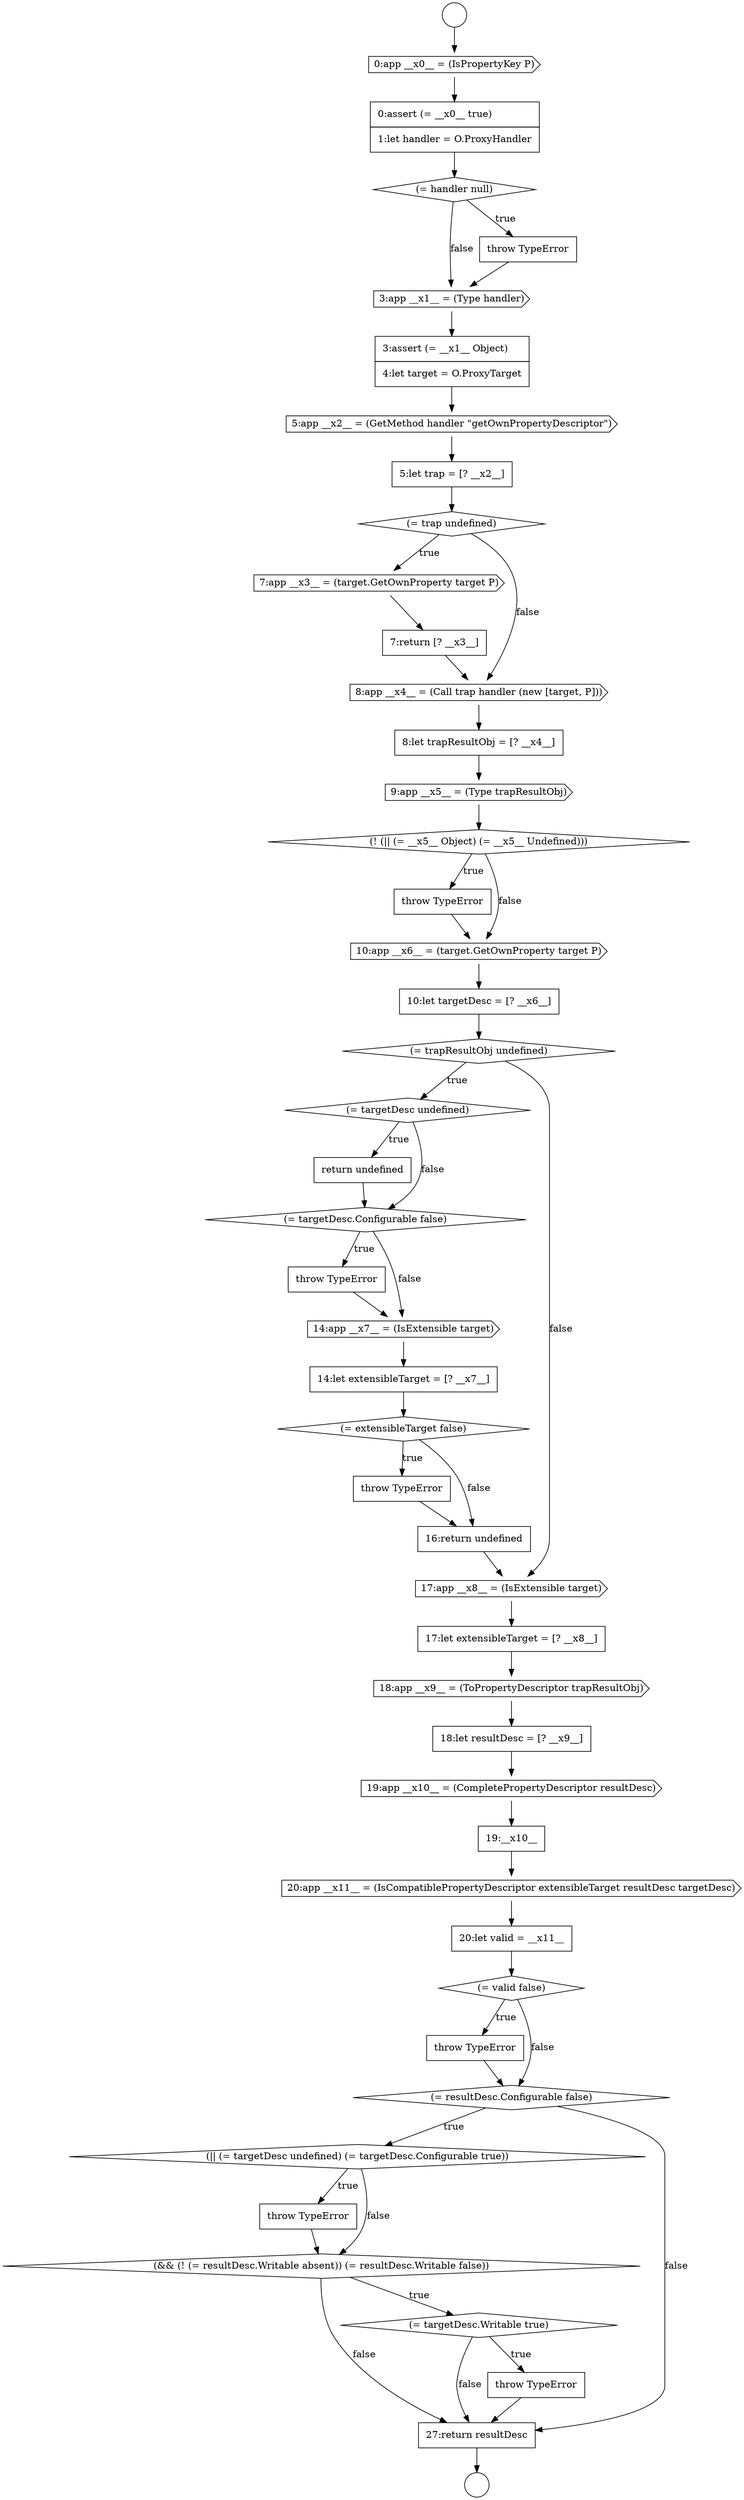 digraph {
  node3285 [shape=none, margin=0, label=<<font color="black">
    <table border="0" cellborder="1" cellspacing="0" cellpadding="10">
      <tr><td align="left">throw TypeError</td></tr>
    </table>
  </font>> color="black" fillcolor="white" style=filled]
  node3243 [shape=circle label=" " color="black" fillcolor="white" style=filled]
  node3265 [shape=none, margin=0, label=<<font color="black">
    <table border="0" cellborder="1" cellspacing="0" cellpadding="10">
      <tr><td align="left">return undefined</td></tr>
    </table>
  </font>> color="black" fillcolor="white" style=filled]
  node3254 [shape=cds, label=<<font color="black">7:app __x3__ = (target.GetOwnProperty target P)</font>> color="black" fillcolor="white" style=filled]
  node3247 [shape=diamond, label=<<font color="black">(= handler null)</font>> color="black" fillcolor="white" style=filled]
  node3279 [shape=cds, label=<<font color="black">20:app __x11__ = (IsCompatiblePropertyDescriptor extensibleTarget resultDesc targetDesc)</font>> color="black" fillcolor="white" style=filled]
  node3278 [shape=none, margin=0, label=<<font color="black">
    <table border="0" cellborder="1" cellspacing="0" cellpadding="10">
      <tr><td align="left">19:__x10__</td></tr>
    </table>
  </font>> color="black" fillcolor="white" style=filled]
  node3260 [shape=none, margin=0, label=<<font color="black">
    <table border="0" cellborder="1" cellspacing="0" cellpadding="10">
      <tr><td align="left">throw TypeError</td></tr>
    </table>
  </font>> color="black" fillcolor="white" style=filled]
  node3284 [shape=diamond, label=<<font color="black">(|| (= targetDesc undefined) (= targetDesc.Configurable true))</font>> color="black" fillcolor="white" style=filled]
  node3252 [shape=none, margin=0, label=<<font color="black">
    <table border="0" cellborder="1" cellspacing="0" cellpadding="10">
      <tr><td align="left">5:let trap = [? __x2__]</td></tr>
    </table>
  </font>> color="black" fillcolor="white" style=filled]
  node3267 [shape=none, margin=0, label=<<font color="black">
    <table border="0" cellborder="1" cellspacing="0" cellpadding="10">
      <tr><td align="left">throw TypeError</td></tr>
    </table>
  </font>> color="black" fillcolor="white" style=filled]
  node3264 [shape=diamond, label=<<font color="black">(= targetDesc undefined)</font>> color="black" fillcolor="white" style=filled]
  node3277 [shape=cds, label=<<font color="black">19:app __x10__ = (CompletePropertyDescriptor resultDesc)</font>> color="black" fillcolor="white" style=filled]
  node3253 [shape=diamond, label=<<font color="black">(= trap undefined)</font>> color="black" fillcolor="white" style=filled]
  node3276 [shape=none, margin=0, label=<<font color="black">
    <table border="0" cellborder="1" cellspacing="0" cellpadding="10">
      <tr><td align="left">18:let resultDesc = [? __x9__]</td></tr>
    </table>
  </font>> color="black" fillcolor="white" style=filled]
  node3249 [shape=cds, label=<<font color="black">3:app __x1__ = (Type handler)</font>> color="black" fillcolor="white" style=filled]
  node3281 [shape=diamond, label=<<font color="black">(= valid false)</font>> color="black" fillcolor="white" style=filled]
  node3248 [shape=none, margin=0, label=<<font color="black">
    <table border="0" cellborder="1" cellspacing="0" cellpadding="10">
      <tr><td align="left">throw TypeError</td></tr>
    </table>
  </font>> color="black" fillcolor="white" style=filled]
  node3263 [shape=diamond, label=<<font color="black">(= trapResultObj undefined)</font>> color="black" fillcolor="white" style=filled]
  node3275 [shape=cds, label=<<font color="black">18:app __x9__ = (ToPropertyDescriptor trapResultObj)</font>> color="black" fillcolor="white" style=filled]
  node3280 [shape=none, margin=0, label=<<font color="black">
    <table border="0" cellborder="1" cellspacing="0" cellpadding="10">
      <tr><td align="left">20:let valid = __x11__</td></tr>
    </table>
  </font>> color="black" fillcolor="white" style=filled]
  node3268 [shape=cds, label=<<font color="black">14:app __x7__ = (IsExtensible target)</font>> color="black" fillcolor="white" style=filled]
  node3258 [shape=cds, label=<<font color="black">9:app __x5__ = (Type trapResultObj)</font>> color="black" fillcolor="white" style=filled]
  node3261 [shape=cds, label=<<font color="black">10:app __x6__ = (target.GetOwnProperty target P)</font>> color="black" fillcolor="white" style=filled]
  node3250 [shape=none, margin=0, label=<<font color="black">
    <table border="0" cellborder="1" cellspacing="0" cellpadding="10">
      <tr><td align="left">3:assert (= __x1__ Object)</td></tr>
      <tr><td align="left">4:let target = O.ProxyTarget</td></tr>
    </table>
  </font>> color="black" fillcolor="white" style=filled]
  node3286 [shape=diamond, label=<<font color="black">(&amp;&amp; (! (= resultDesc.Writable absent)) (= resultDesc.Writable false))</font>> color="black" fillcolor="white" style=filled]
  node3282 [shape=none, margin=0, label=<<font color="black">
    <table border="0" cellborder="1" cellspacing="0" cellpadding="10">
      <tr><td align="left">throw TypeError</td></tr>
    </table>
  </font>> color="black" fillcolor="white" style=filled]
  node3271 [shape=none, margin=0, label=<<font color="black">
    <table border="0" cellborder="1" cellspacing="0" cellpadding="10">
      <tr><td align="left">throw TypeError</td></tr>
    </table>
  </font>> color="black" fillcolor="white" style=filled]
  node3269 [shape=none, margin=0, label=<<font color="black">
    <table border="0" cellborder="1" cellspacing="0" cellpadding="10">
      <tr><td align="left">14:let extensibleTarget = [? __x7__]</td></tr>
    </table>
  </font>> color="black" fillcolor="white" style=filled]
  node3257 [shape=none, margin=0, label=<<font color="black">
    <table border="0" cellborder="1" cellspacing="0" cellpadding="10">
      <tr><td align="left">8:let trapResultObj = [? __x4__]</td></tr>
    </table>
  </font>> color="black" fillcolor="white" style=filled]
  node3262 [shape=none, margin=0, label=<<font color="black">
    <table border="0" cellborder="1" cellspacing="0" cellpadding="10">
      <tr><td align="left">10:let targetDesc = [? __x6__]</td></tr>
    </table>
  </font>> color="black" fillcolor="white" style=filled]
  node3289 [shape=none, margin=0, label=<<font color="black">
    <table border="0" cellborder="1" cellspacing="0" cellpadding="10">
      <tr><td align="left">27:return resultDesc</td></tr>
    </table>
  </font>> color="black" fillcolor="white" style=filled]
  node3274 [shape=none, margin=0, label=<<font color="black">
    <table border="0" cellborder="1" cellspacing="0" cellpadding="10">
      <tr><td align="left">17:let extensibleTarget = [? __x8__]</td></tr>
    </table>
  </font>> color="black" fillcolor="white" style=filled]
  node3255 [shape=none, margin=0, label=<<font color="black">
    <table border="0" cellborder="1" cellspacing="0" cellpadding="10">
      <tr><td align="left">7:return [? __x3__]</td></tr>
    </table>
  </font>> color="black" fillcolor="white" style=filled]
  node3272 [shape=none, margin=0, label=<<font color="black">
    <table border="0" cellborder="1" cellspacing="0" cellpadding="10">
      <tr><td align="left">16:return undefined</td></tr>
    </table>
  </font>> color="black" fillcolor="white" style=filled]
  node3283 [shape=diamond, label=<<font color="black">(= resultDesc.Configurable false)</font>> color="black" fillcolor="white" style=filled]
  node3266 [shape=diamond, label=<<font color="black">(= targetDesc.Configurable false)</font>> color="black" fillcolor="white" style=filled]
  node3251 [shape=cds, label=<<font color="black">5:app __x2__ = (GetMethod handler &quot;getOwnPropertyDescriptor&quot;)</font>> color="black" fillcolor="white" style=filled]
  node3287 [shape=diamond, label=<<font color="black">(= targetDesc.Writable true)</font>> color="black" fillcolor="white" style=filled]
  node3270 [shape=diamond, label=<<font color="black">(= extensibleTarget false)</font>> color="black" fillcolor="white" style=filled]
  node3246 [shape=none, margin=0, label=<<font color="black">
    <table border="0" cellborder="1" cellspacing="0" cellpadding="10">
      <tr><td align="left">0:assert (= __x0__ true)</td></tr>
      <tr><td align="left">1:let handler = O.ProxyHandler</td></tr>
    </table>
  </font>> color="black" fillcolor="white" style=filled]
  node3273 [shape=cds, label=<<font color="black">17:app __x8__ = (IsExtensible target)</font>> color="black" fillcolor="white" style=filled]
  node3256 [shape=cds, label=<<font color="black">8:app __x4__ = (Call trap handler (new [target, P]))</font>> color="black" fillcolor="white" style=filled]
  node3288 [shape=none, margin=0, label=<<font color="black">
    <table border="0" cellborder="1" cellspacing="0" cellpadding="10">
      <tr><td align="left">throw TypeError</td></tr>
    </table>
  </font>> color="black" fillcolor="white" style=filled]
  node3244 [shape=circle label=" " color="black" fillcolor="white" style=filled]
  node3259 [shape=diamond, label=<<font color="black">(! (|| (= __x5__ Object) (= __x5__ Undefined)))</font>> color="black" fillcolor="white" style=filled]
  node3245 [shape=cds, label=<<font color="black">0:app __x0__ = (IsPropertyKey P)</font>> color="black" fillcolor="white" style=filled]
  node3277 -> node3278 [ color="black"]
  node3259 -> node3260 [label=<<font color="black">true</font>> color="black"]
  node3259 -> node3261 [label=<<font color="black">false</font>> color="black"]
  node3270 -> node3271 [label=<<font color="black">true</font>> color="black"]
  node3270 -> node3272 [label=<<font color="black">false</font>> color="black"]
  node3248 -> node3249 [ color="black"]
  node3283 -> node3284 [label=<<font color="black">true</font>> color="black"]
  node3283 -> node3289 [label=<<font color="black">false</font>> color="black"]
  node3273 -> node3274 [ color="black"]
  node3267 -> node3268 [ color="black"]
  node3278 -> node3279 [ color="black"]
  node3279 -> node3280 [ color="black"]
  node3256 -> node3257 [ color="black"]
  node3262 -> node3263 [ color="black"]
  node3288 -> node3289 [ color="black"]
  node3266 -> node3267 [label=<<font color="black">true</font>> color="black"]
  node3266 -> node3268 [label=<<font color="black">false</font>> color="black"]
  node3265 -> node3266 [ color="black"]
  node3280 -> node3281 [ color="black"]
  node3257 -> node3258 [ color="black"]
  node3289 -> node3244 [ color="black"]
  node3282 -> node3283 [ color="black"]
  node3250 -> node3251 [ color="black"]
  node3251 -> node3252 [ color="black"]
  node3271 -> node3272 [ color="black"]
  node3253 -> node3254 [label=<<font color="black">true</font>> color="black"]
  node3253 -> node3256 [label=<<font color="black">false</font>> color="black"]
  node3245 -> node3246 [ color="black"]
  node3276 -> node3277 [ color="black"]
  node3281 -> node3282 [label=<<font color="black">true</font>> color="black"]
  node3281 -> node3283 [label=<<font color="black">false</font>> color="black"]
  node3286 -> node3287 [label=<<font color="black">true</font>> color="black"]
  node3286 -> node3289 [label=<<font color="black">false</font>> color="black"]
  node3272 -> node3273 [ color="black"]
  node3269 -> node3270 [ color="black"]
  node3264 -> node3265 [label=<<font color="black">true</font>> color="black"]
  node3264 -> node3266 [label=<<font color="black">false</font>> color="black"]
  node3284 -> node3285 [label=<<font color="black">true</font>> color="black"]
  node3284 -> node3286 [label=<<font color="black">false</font>> color="black"]
  node3252 -> node3253 [ color="black"]
  node3255 -> node3256 [ color="black"]
  node3285 -> node3286 [ color="black"]
  node3254 -> node3255 [ color="black"]
  node3258 -> node3259 [ color="black"]
  node3261 -> node3262 [ color="black"]
  node3243 -> node3245 [ color="black"]
  node3246 -> node3247 [ color="black"]
  node3287 -> node3288 [label=<<font color="black">true</font>> color="black"]
  node3287 -> node3289 [label=<<font color="black">false</font>> color="black"]
  node3260 -> node3261 [ color="black"]
  node3249 -> node3250 [ color="black"]
  node3268 -> node3269 [ color="black"]
  node3274 -> node3275 [ color="black"]
  node3247 -> node3248 [label=<<font color="black">true</font>> color="black"]
  node3247 -> node3249 [label=<<font color="black">false</font>> color="black"]
  node3275 -> node3276 [ color="black"]
  node3263 -> node3264 [label=<<font color="black">true</font>> color="black"]
  node3263 -> node3273 [label=<<font color="black">false</font>> color="black"]
}
